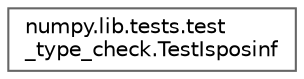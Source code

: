 digraph "Graphical Class Hierarchy"
{
 // LATEX_PDF_SIZE
  bgcolor="transparent";
  edge [fontname=Helvetica,fontsize=10,labelfontname=Helvetica,labelfontsize=10];
  node [fontname=Helvetica,fontsize=10,shape=box,height=0.2,width=0.4];
  rankdir="LR";
  Node0 [id="Node000000",label="numpy.lib.tests.test\l_type_check.TestIsposinf",height=0.2,width=0.4,color="grey40", fillcolor="white", style="filled",URL="$d2/d64/classnumpy_1_1lib_1_1tests_1_1test__type__check_1_1TestIsposinf.html",tooltip=" "];
}
